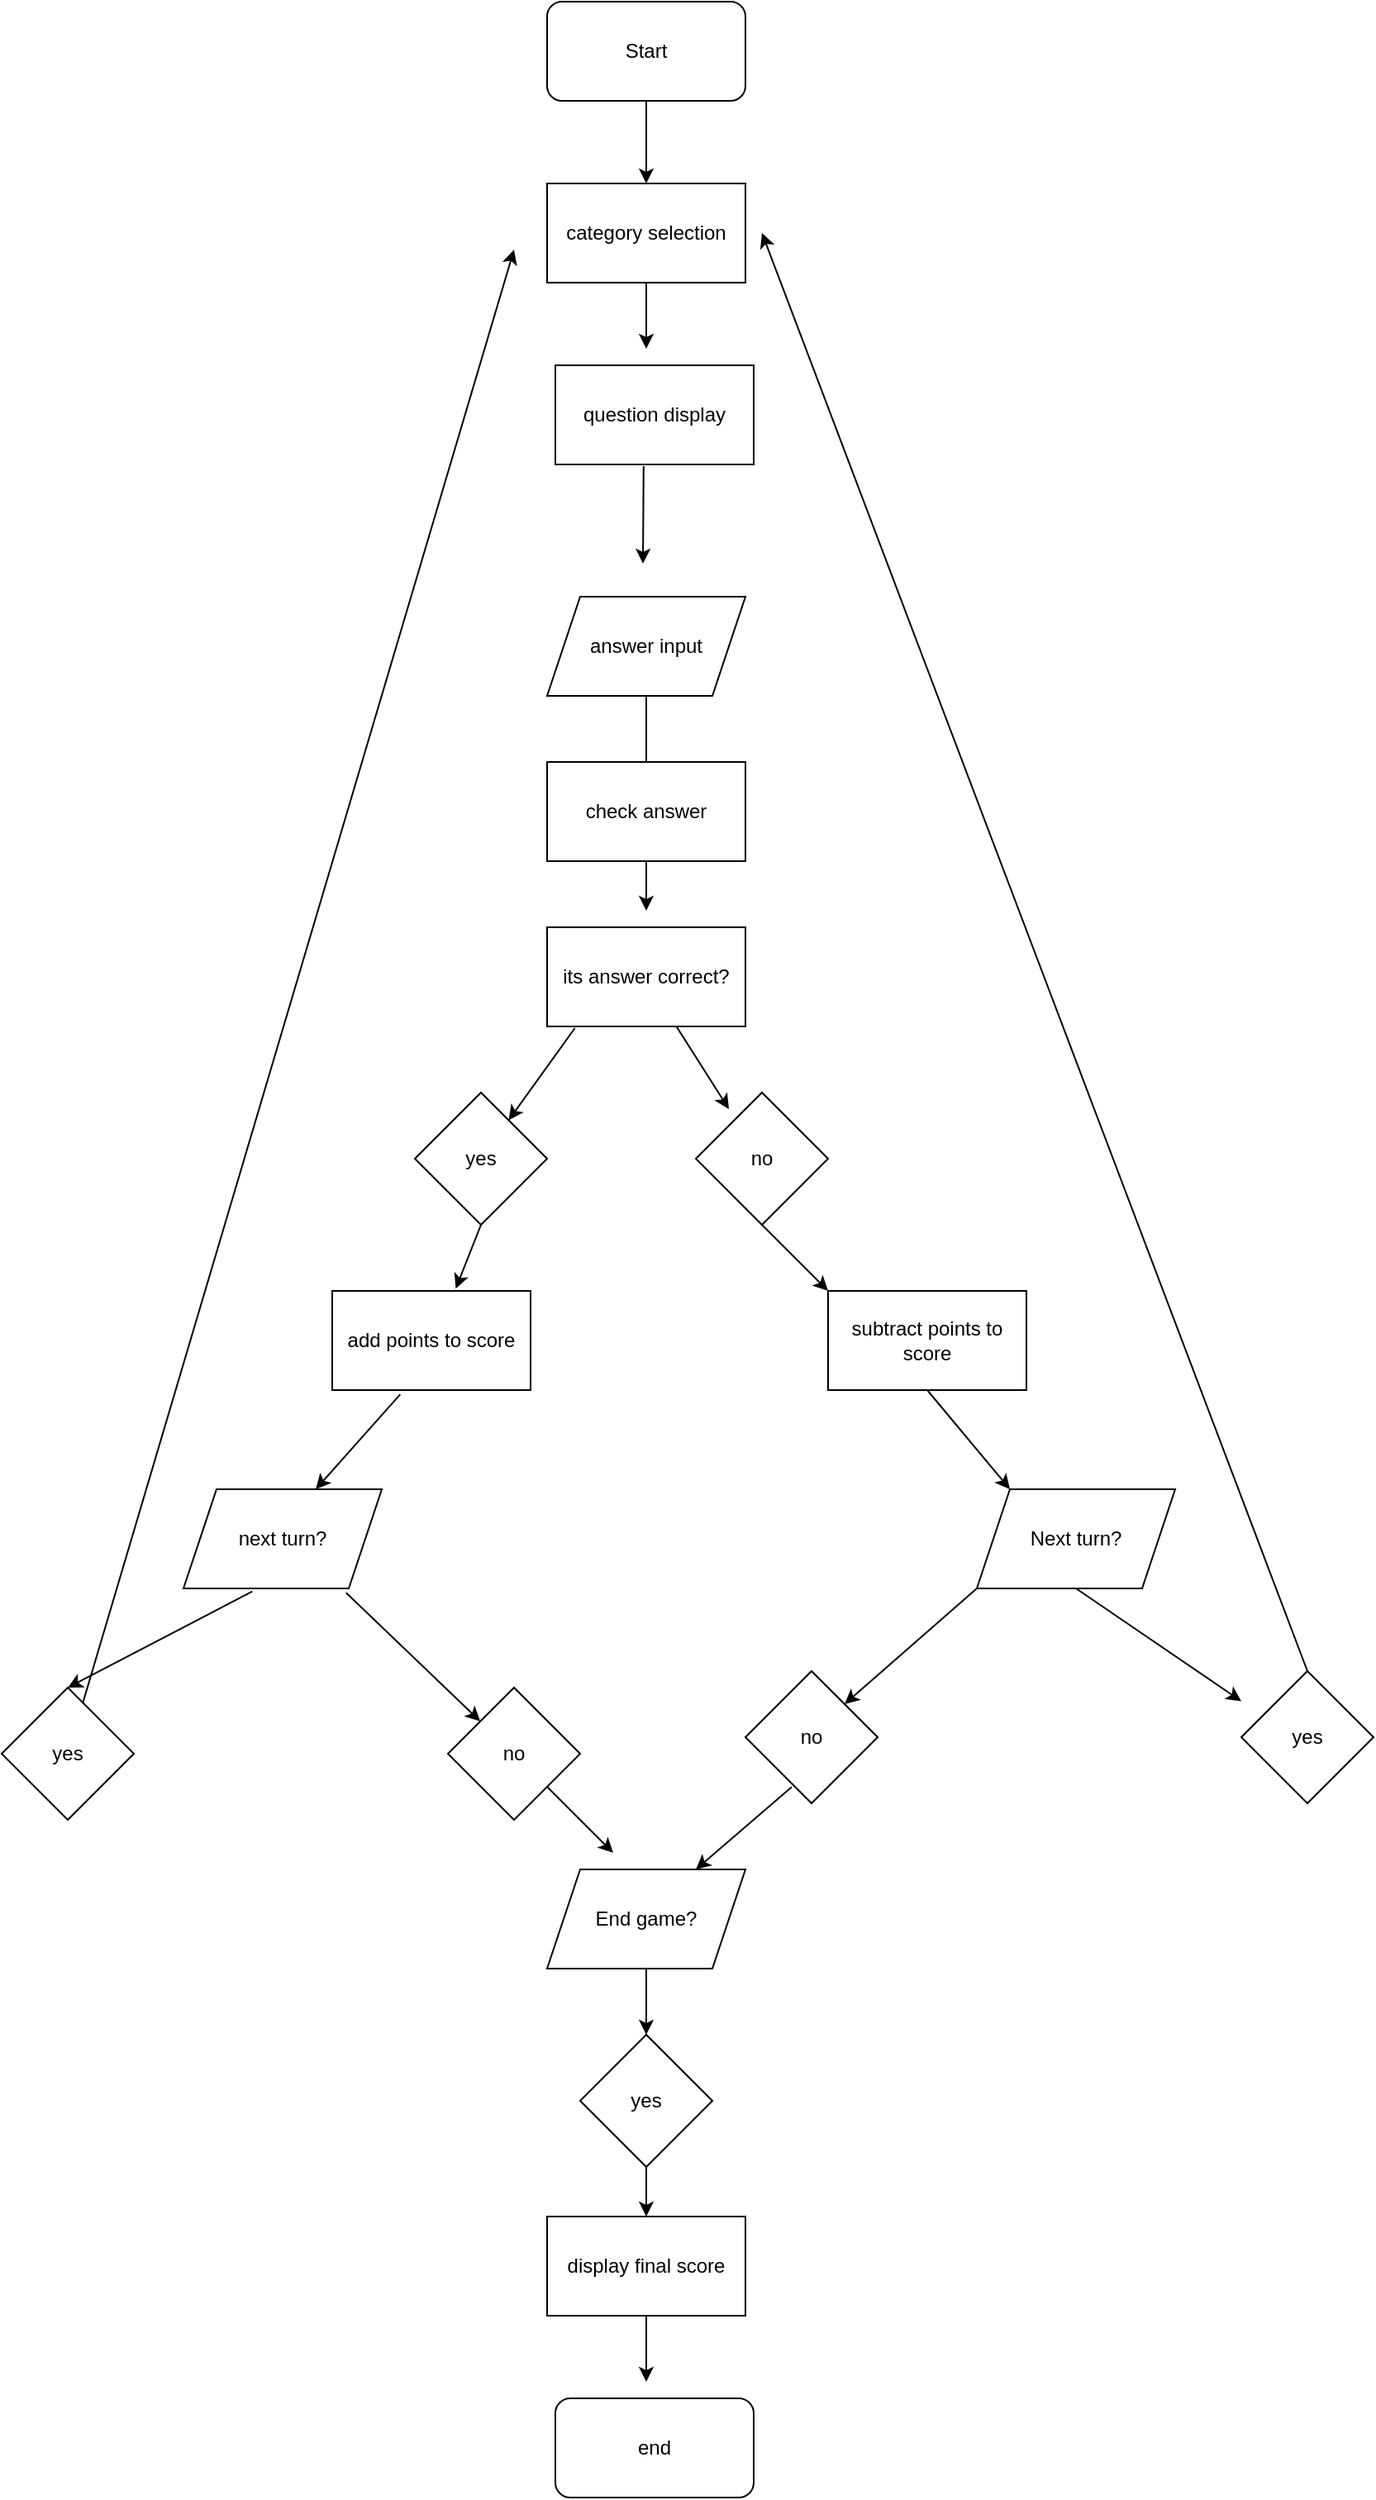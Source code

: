 <mxfile version="24.7.17">
  <diagram name="Page-1" id="o_COYfoVtTnt5AGyNGhC">
    <mxGraphModel dx="1646" dy="1706" grid="1" gridSize="10" guides="1" tooltips="1" connect="1" arrows="1" fold="1" page="1" pageScale="1" pageWidth="850" pageHeight="1100" math="0" shadow="0">
      <root>
        <mxCell id="0" />
        <mxCell id="1" parent="0" />
        <mxCell id="b-QjIw6Q4jzd1oDWZtVP-2" value="Start" style="rounded=1;whiteSpace=wrap;html=1;" vertex="1" parent="1">
          <mxGeometry x="300" y="-430" width="120" height="60" as="geometry" />
        </mxCell>
        <mxCell id="b-QjIw6Q4jzd1oDWZtVP-8" value="its answer correct?" style="rounded=0;whiteSpace=wrap;html=1;" vertex="1" parent="1">
          <mxGeometry x="300" y="130" width="120" height="60" as="geometry" />
        </mxCell>
        <mxCell id="b-QjIw6Q4jzd1oDWZtVP-9" value="yes" style="rhombus;whiteSpace=wrap;html=1;" vertex="1" parent="1">
          <mxGeometry x="220" y="230" width="80" height="80" as="geometry" />
        </mxCell>
        <mxCell id="b-QjIw6Q4jzd1oDWZtVP-10" value="no" style="rhombus;whiteSpace=wrap;html=1;" vertex="1" parent="1">
          <mxGeometry x="390" y="230" width="80" height="80" as="geometry" />
        </mxCell>
        <mxCell id="b-QjIw6Q4jzd1oDWZtVP-11" value="add points to score" style="rounded=0;whiteSpace=wrap;html=1;" vertex="1" parent="1">
          <mxGeometry x="170" y="350" width="120" height="60" as="geometry" />
        </mxCell>
        <mxCell id="b-QjIw6Q4jzd1oDWZtVP-12" value="subtract points to score" style="rounded=0;whiteSpace=wrap;html=1;" vertex="1" parent="1">
          <mxGeometry x="470" y="350" width="120" height="60" as="geometry" />
        </mxCell>
        <mxCell id="b-QjIw6Q4jzd1oDWZtVP-13" value="" style="endArrow=classic;html=1;rounded=0;exitX=0.5;exitY=1;exitDx=0;exitDy=0;" edge="1" parent="1" source="b-QjIw6Q4jzd1oDWZtVP-6">
          <mxGeometry width="50" height="50" relative="1" as="geometry">
            <mxPoint x="200" y="140" as="sourcePoint" />
            <mxPoint x="360" y="90" as="targetPoint" />
          </mxGeometry>
        </mxCell>
        <mxCell id="b-QjIw6Q4jzd1oDWZtVP-33" value="next turn?" style="shape=parallelogram;perimeter=parallelogramPerimeter;whiteSpace=wrap;html=1;fixedSize=1;" vertex="1" parent="1">
          <mxGeometry x="80" y="470" width="120" height="60" as="geometry" />
        </mxCell>
        <mxCell id="b-QjIw6Q4jzd1oDWZtVP-34" value="End game?" style="shape=parallelogram;perimeter=parallelogramPerimeter;whiteSpace=wrap;html=1;fixedSize=1;" vertex="1" parent="1">
          <mxGeometry x="300" y="700" width="120" height="60" as="geometry" />
        </mxCell>
        <mxCell id="b-QjIw6Q4jzd1oDWZtVP-36" value="Next turn?" style="shape=parallelogram;perimeter=parallelogramPerimeter;whiteSpace=wrap;html=1;fixedSize=1;" vertex="1" parent="1">
          <mxGeometry x="560" y="470" width="120" height="60" as="geometry" />
        </mxCell>
        <mxCell id="b-QjIw6Q4jzd1oDWZtVP-38" value="no" style="rhombus;whiteSpace=wrap;html=1;" vertex="1" parent="1">
          <mxGeometry x="240" y="590" width="80" height="80" as="geometry" />
        </mxCell>
        <mxCell id="b-QjIw6Q4jzd1oDWZtVP-39" value="no" style="rhombus;whiteSpace=wrap;html=1;" vertex="1" parent="1">
          <mxGeometry x="420" y="580" width="80" height="80" as="geometry" />
        </mxCell>
        <mxCell id="b-QjIw6Q4jzd1oDWZtVP-40" value="yes" style="rhombus;whiteSpace=wrap;html=1;" vertex="1" parent="1">
          <mxGeometry x="720" y="580" width="80" height="80" as="geometry" />
        </mxCell>
        <mxCell id="b-QjIw6Q4jzd1oDWZtVP-41" value="yes" style="rhombus;whiteSpace=wrap;html=1;" vertex="1" parent="1">
          <mxGeometry x="-30" y="590" width="80" height="80" as="geometry" />
        </mxCell>
        <mxCell id="b-QjIw6Q4jzd1oDWZtVP-44" value="" style="endArrow=classic;html=1;rounded=0;exitX=0.5;exitY=1;exitDx=0;exitDy=0;" edge="1" parent="1" source="b-QjIw6Q4jzd1oDWZtVP-2" target="b-QjIw6Q4jzd1oDWZtVP-3">
          <mxGeometry width="50" height="50" relative="1" as="geometry">
            <mxPoint x="360" y="-370" as="sourcePoint" />
            <mxPoint x="360" y="90" as="targetPoint" />
          </mxGeometry>
        </mxCell>
        <mxCell id="b-QjIw6Q4jzd1oDWZtVP-3" value="category selection" style="rounded=0;whiteSpace=wrap;html=1;" vertex="1" parent="1">
          <mxGeometry x="300" y="-320" width="120" height="60" as="geometry" />
        </mxCell>
        <mxCell id="b-QjIw6Q4jzd1oDWZtVP-4" value="question display" style="rounded=0;whiteSpace=wrap;html=1;" vertex="1" parent="1">
          <mxGeometry x="305" y="-210" width="120" height="60" as="geometry" />
        </mxCell>
        <mxCell id="b-QjIw6Q4jzd1oDWZtVP-6" value="answer input" style="shape=parallelogram;perimeter=parallelogramPerimeter;whiteSpace=wrap;html=1;fixedSize=1;" vertex="1" parent="1">
          <mxGeometry x="300" y="-70" width="120" height="60" as="geometry" />
        </mxCell>
        <mxCell id="b-QjIw6Q4jzd1oDWZtVP-7" value="check answer" style="rounded=0;whiteSpace=wrap;html=1;" vertex="1" parent="1">
          <mxGeometry x="300" y="30" width="120" height="60" as="geometry" />
        </mxCell>
        <mxCell id="b-QjIw6Q4jzd1oDWZtVP-49" value="display final score" style="rounded=0;whiteSpace=wrap;html=1;" vertex="1" parent="1">
          <mxGeometry x="300" y="910" width="120" height="60" as="geometry" />
        </mxCell>
        <mxCell id="b-QjIw6Q4jzd1oDWZtVP-52" value="" style="endArrow=classic;html=1;rounded=0;exitX=0.5;exitY=1;exitDx=0;exitDy=0;" edge="1" parent="1" source="b-QjIw6Q4jzd1oDWZtVP-3">
          <mxGeometry width="50" height="50" relative="1" as="geometry">
            <mxPoint x="350" y="-210" as="sourcePoint" />
            <mxPoint x="360" y="-220" as="targetPoint" />
          </mxGeometry>
        </mxCell>
        <mxCell id="b-QjIw6Q4jzd1oDWZtVP-53" value="" style="endArrow=classic;html=1;rounded=0;exitX=0.445;exitY=1.017;exitDx=0;exitDy=0;exitPerimeter=0;" edge="1" parent="1" source="b-QjIw6Q4jzd1oDWZtVP-4">
          <mxGeometry width="50" height="50" relative="1" as="geometry">
            <mxPoint x="350" y="-90" as="sourcePoint" />
            <mxPoint x="358" y="-90" as="targetPoint" />
          </mxGeometry>
        </mxCell>
        <mxCell id="b-QjIw6Q4jzd1oDWZtVP-54" value="" style="endArrow=classic;html=1;rounded=0;exitX=0.5;exitY=1;exitDx=0;exitDy=0;" edge="1" parent="1" source="b-QjIw6Q4jzd1oDWZtVP-7">
          <mxGeometry width="50" height="50" relative="1" as="geometry">
            <mxPoint x="350" y="140" as="sourcePoint" />
            <mxPoint x="360" y="120" as="targetPoint" />
          </mxGeometry>
        </mxCell>
        <mxCell id="b-QjIw6Q4jzd1oDWZtVP-55" value="" style="endArrow=classic;html=1;rounded=0;exitX=0.14;exitY=1.017;exitDx=0;exitDy=0;exitPerimeter=0;" edge="1" parent="1" source="b-QjIw6Q4jzd1oDWZtVP-8" target="b-QjIw6Q4jzd1oDWZtVP-9">
          <mxGeometry width="50" height="50" relative="1" as="geometry">
            <mxPoint x="310" y="240" as="sourcePoint" />
            <mxPoint x="360" y="190" as="targetPoint" />
          </mxGeometry>
        </mxCell>
        <mxCell id="b-QjIw6Q4jzd1oDWZtVP-56" value="" style="endArrow=classic;html=1;rounded=0;exitX=0.653;exitY=1.003;exitDx=0;exitDy=0;exitPerimeter=0;" edge="1" parent="1" source="b-QjIw6Q4jzd1oDWZtVP-8">
          <mxGeometry width="50" height="50" relative="1" as="geometry">
            <mxPoint x="360" y="260" as="sourcePoint" />
            <mxPoint x="410" y="240" as="targetPoint" />
          </mxGeometry>
        </mxCell>
        <mxCell id="b-QjIw6Q4jzd1oDWZtVP-57" value="" style="endArrow=classic;html=1;rounded=0;exitX=0.5;exitY=1;exitDx=0;exitDy=0;entryX=0.623;entryY=-0.023;entryDx=0;entryDy=0;entryPerimeter=0;" edge="1" parent="1" source="b-QjIw6Q4jzd1oDWZtVP-9" target="b-QjIw6Q4jzd1oDWZtVP-11">
          <mxGeometry width="50" height="50" relative="1" as="geometry">
            <mxPoint x="260" y="360" as="sourcePoint" />
            <mxPoint x="310" y="310" as="targetPoint" />
          </mxGeometry>
        </mxCell>
        <mxCell id="b-QjIw6Q4jzd1oDWZtVP-58" value="" style="endArrow=classic;html=1;rounded=0;exitX=0.5;exitY=1;exitDx=0;exitDy=0;entryX=0;entryY=0;entryDx=0;entryDy=0;" edge="1" parent="1" source="b-QjIw6Q4jzd1oDWZtVP-10" target="b-QjIw6Q4jzd1oDWZtVP-12">
          <mxGeometry width="50" height="50" relative="1" as="geometry">
            <mxPoint x="420" y="360" as="sourcePoint" />
            <mxPoint x="480" y="340" as="targetPoint" />
          </mxGeometry>
        </mxCell>
        <mxCell id="b-QjIw6Q4jzd1oDWZtVP-59" value="" style="endArrow=classic;html=1;rounded=0;entryX=0.667;entryY=0;entryDx=0;entryDy=0;entryPerimeter=0;exitX=0.343;exitY=1.043;exitDx=0;exitDy=0;exitPerimeter=0;" edge="1" parent="1" source="b-QjIw6Q4jzd1oDWZtVP-11" target="b-QjIw6Q4jzd1oDWZtVP-33">
          <mxGeometry width="50" height="50" relative="1" as="geometry">
            <mxPoint x="190" y="460" as="sourcePoint" />
            <mxPoint x="240" y="410" as="targetPoint" />
          </mxGeometry>
        </mxCell>
        <mxCell id="b-QjIw6Q4jzd1oDWZtVP-60" value="" style="endArrow=classic;html=1;rounded=0;exitX=0.5;exitY=1;exitDx=0;exitDy=0;entryX=0.167;entryY=0;entryDx=0;entryDy=0;entryPerimeter=0;" edge="1" parent="1" source="b-QjIw6Q4jzd1oDWZtVP-12" target="b-QjIw6Q4jzd1oDWZtVP-36">
          <mxGeometry width="50" height="50" relative="1" as="geometry">
            <mxPoint x="530" y="460" as="sourcePoint" />
            <mxPoint x="580" y="410" as="targetPoint" />
          </mxGeometry>
        </mxCell>
        <mxCell id="b-QjIw6Q4jzd1oDWZtVP-61" value="" style="endArrow=classic;html=1;rounded=0;exitX=0.347;exitY=1.03;exitDx=0;exitDy=0;exitPerimeter=0;entryX=0.5;entryY=0;entryDx=0;entryDy=0;" edge="1" parent="1" source="b-QjIw6Q4jzd1oDWZtVP-33" target="b-QjIw6Q4jzd1oDWZtVP-41">
          <mxGeometry width="50" height="50" relative="1" as="geometry">
            <mxPoint x="120" y="580" as="sourcePoint" />
            <mxPoint x="170" y="530" as="targetPoint" />
          </mxGeometry>
        </mxCell>
        <mxCell id="b-QjIw6Q4jzd1oDWZtVP-62" value="" style="endArrow=classic;html=1;rounded=0;exitX=0.82;exitY=1.043;exitDx=0;exitDy=0;exitPerimeter=0;" edge="1" parent="1" source="b-QjIw6Q4jzd1oDWZtVP-33" target="b-QjIw6Q4jzd1oDWZtVP-38">
          <mxGeometry width="50" height="50" relative="1" as="geometry">
            <mxPoint x="170" y="580" as="sourcePoint" />
            <mxPoint x="220" y="530" as="targetPoint" />
          </mxGeometry>
        </mxCell>
        <mxCell id="b-QjIw6Q4jzd1oDWZtVP-63" value="" style="endArrow=classic;html=1;rounded=0;exitX=0.5;exitY=1;exitDx=0;exitDy=0;entryX=0.5;entryY=0;entryDx=0;entryDy=0;" edge="1" parent="1" source="b-QjIw6Q4jzd1oDWZtVP-36">
          <mxGeometry width="50" height="50" relative="1" as="geometry">
            <mxPoint x="568" y="550.0" as="sourcePoint" />
            <mxPoint x="720" y="598.2" as="targetPoint" />
          </mxGeometry>
        </mxCell>
        <mxCell id="b-QjIw6Q4jzd1oDWZtVP-64" value="" style="endArrow=classic;html=1;rounded=0;entryX=1;entryY=0;entryDx=0;entryDy=0;exitX=0;exitY=1;exitDx=0;exitDy=0;" edge="1" parent="1" source="b-QjIw6Q4jzd1oDWZtVP-36" target="b-QjIw6Q4jzd1oDWZtVP-39">
          <mxGeometry width="50" height="50" relative="1" as="geometry">
            <mxPoint x="560" y="540" as="sourcePoint" />
            <mxPoint x="600" y="530" as="targetPoint" />
          </mxGeometry>
        </mxCell>
        <mxCell id="b-QjIw6Q4jzd1oDWZtVP-65" value="yes" style="rhombus;whiteSpace=wrap;html=1;" vertex="1" parent="1">
          <mxGeometry x="320" y="800" width="80" height="80" as="geometry" />
        </mxCell>
        <mxCell id="b-QjIw6Q4jzd1oDWZtVP-66" value="end" style="rounded=1;whiteSpace=wrap;html=1;" vertex="1" parent="1">
          <mxGeometry x="305" y="1020" width="120" height="60" as="geometry" />
        </mxCell>
        <mxCell id="b-QjIw6Q4jzd1oDWZtVP-67" value="" style="endArrow=classic;html=1;rounded=0;" edge="1" parent="1" source="b-QjIw6Q4jzd1oDWZtVP-38">
          <mxGeometry width="50" height="50" relative="1" as="geometry">
            <mxPoint x="310" y="700" as="sourcePoint" />
            <mxPoint x="340" y="690" as="targetPoint" />
          </mxGeometry>
        </mxCell>
        <mxCell id="b-QjIw6Q4jzd1oDWZtVP-68" value="" style="endArrow=classic;html=1;rounded=0;exitX=0.35;exitY=0.877;exitDx=0;exitDy=0;exitPerimeter=0;entryX=0.75;entryY=0;entryDx=0;entryDy=0;" edge="1" parent="1" source="b-QjIw6Q4jzd1oDWZtVP-39" target="b-QjIw6Q4jzd1oDWZtVP-34">
          <mxGeometry width="50" height="50" relative="1" as="geometry">
            <mxPoint x="440" y="690" as="sourcePoint" />
            <mxPoint x="490" y="640" as="targetPoint" />
          </mxGeometry>
        </mxCell>
        <mxCell id="b-QjIw6Q4jzd1oDWZtVP-69" value="" style="endArrow=classic;html=1;rounded=0;" edge="1" parent="1">
          <mxGeometry width="50" height="50" relative="1" as="geometry">
            <mxPoint x="760" y="580" as="sourcePoint" />
            <mxPoint x="430" y="-290" as="targetPoint" />
          </mxGeometry>
        </mxCell>
        <mxCell id="b-QjIw6Q4jzd1oDWZtVP-70" value="" style="endArrow=classic;html=1;rounded=0;" edge="1" parent="1" source="b-QjIw6Q4jzd1oDWZtVP-41">
          <mxGeometry width="50" height="50" relative="1" as="geometry">
            <mxPoint x="-30" y="580" as="sourcePoint" />
            <mxPoint x="280" y="-280" as="targetPoint" />
          </mxGeometry>
        </mxCell>
        <mxCell id="b-QjIw6Q4jzd1oDWZtVP-71" value="" style="endArrow=classic;html=1;rounded=0;" edge="1" parent="1" source="b-QjIw6Q4jzd1oDWZtVP-34">
          <mxGeometry width="50" height="50" relative="1" as="geometry">
            <mxPoint x="360" y="810" as="sourcePoint" />
            <mxPoint x="360" y="800" as="targetPoint" />
          </mxGeometry>
        </mxCell>
        <mxCell id="b-QjIw6Q4jzd1oDWZtVP-72" value="" style="endArrow=classic;html=1;rounded=0;exitX=0.5;exitY=1;exitDx=0;exitDy=0;entryX=0.5;entryY=0;entryDx=0;entryDy=0;" edge="1" parent="1" source="b-QjIw6Q4jzd1oDWZtVP-65" target="b-QjIw6Q4jzd1oDWZtVP-49">
          <mxGeometry width="50" height="50" relative="1" as="geometry">
            <mxPoint x="350" y="920" as="sourcePoint" />
            <mxPoint x="400" y="870" as="targetPoint" />
          </mxGeometry>
        </mxCell>
        <mxCell id="b-QjIw6Q4jzd1oDWZtVP-73" value="" style="endArrow=classic;html=1;rounded=0;exitX=0.5;exitY=1;exitDx=0;exitDy=0;" edge="1" parent="1" source="b-QjIw6Q4jzd1oDWZtVP-49">
          <mxGeometry width="50" height="50" relative="1" as="geometry">
            <mxPoint x="350" y="1020" as="sourcePoint" />
            <mxPoint x="360" y="1010" as="targetPoint" />
          </mxGeometry>
        </mxCell>
      </root>
    </mxGraphModel>
  </diagram>
</mxfile>
